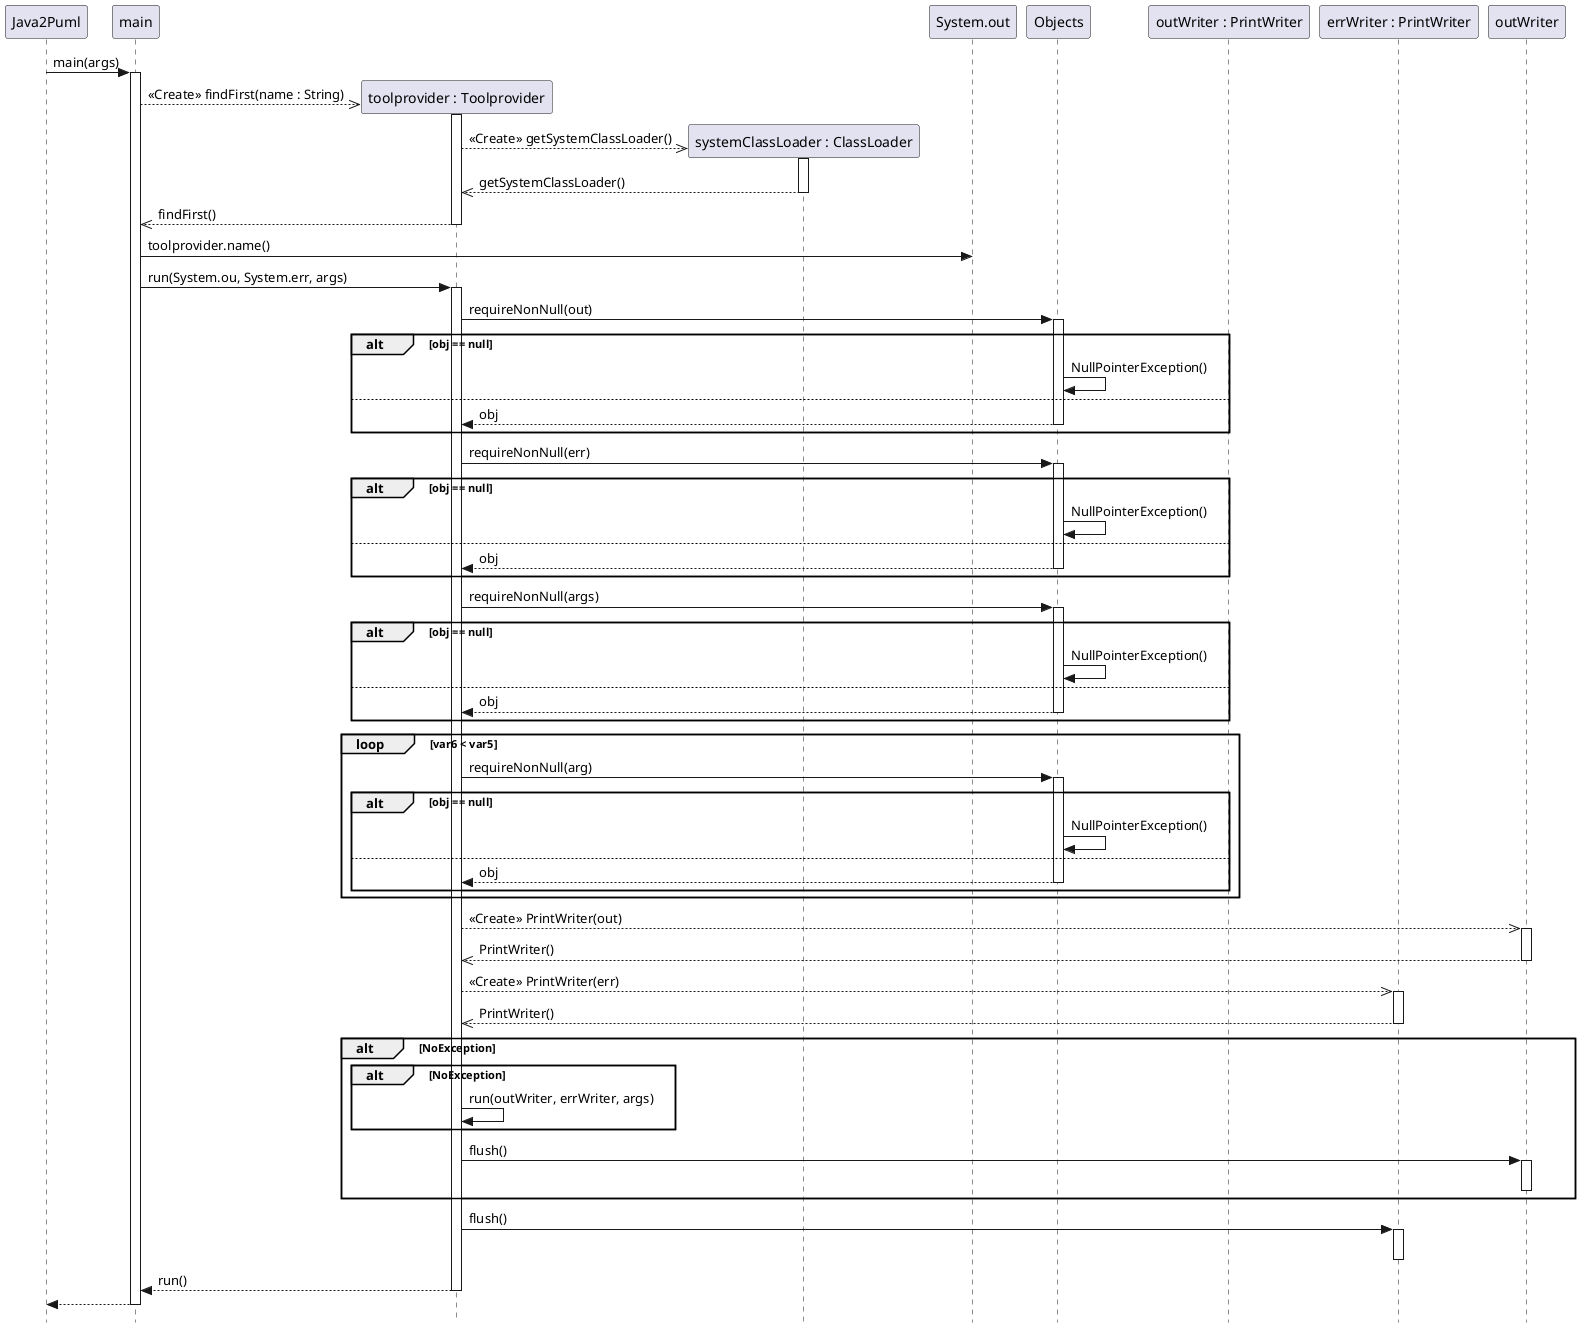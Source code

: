 @startuml
skinparam style strictuml
hide footbox

participant Java2Puml
participant main
participant "toolprovider : Toolprovider" as toolprovider
participant "systemClassLoader : ClassLoader" as systemClassLoader
participant System.out as sout
participant Objects
participant "outWriter : PrintWriter" as outwriter
participant "errWriter : PrintWriter" as errWriter

Java2Puml -> main ++ : main(args)
main -->> toolprovider ** : <<Create>> findFirst(name : String)
toolprovider ++
toolprovider -->> systemClassLoader ** : <<Create>> getSystemClassLoader()
systemClassLoader ++
return getSystemClassLoader()
return findFirst()

main -> sout : toolprovider.name()

main -> toolprovider ++ : run(System.ou, System.err, args)
toolprovider -> Objects ++ : requireNonNull(out)
alt obj == null
    Objects -> Objects : NullPointerException()
else
    return obj
end
toolprovider -> Objects ++ : requireNonNull(err)
alt obj == null
    Objects -> Objects : NullPointerException()
else
    return obj
end
toolprovider -> Objects ++ : requireNonNull(args)
alt obj == null
    Objects -> Objects : NullPointerException()
else
    return obj
end

loop var6 < var5
    toolprovider -> Objects ++ : requireNonNull(arg)
    alt obj == null
        Objects -> Objects : NullPointerException()
    else
        return obj
    end
end
toolprovider -->> outWriter ++ : <<Create>> PrintWriter(out)
return PrintWriter()
toolprovider -->> errWriter ++ : <<Create>> PrintWriter(err)
return PrintWriter()
alt NoException
    alt NoException
        toolprovider -> toolprovider : run(outWriter, errWriter, args)
    end
    toolprovider -> outWriter ++ : flush()
    deactivate outWriter
end
toolprovider -> errWriter ++ : flush()

deactivate errWriter
return run()

return

@enduml